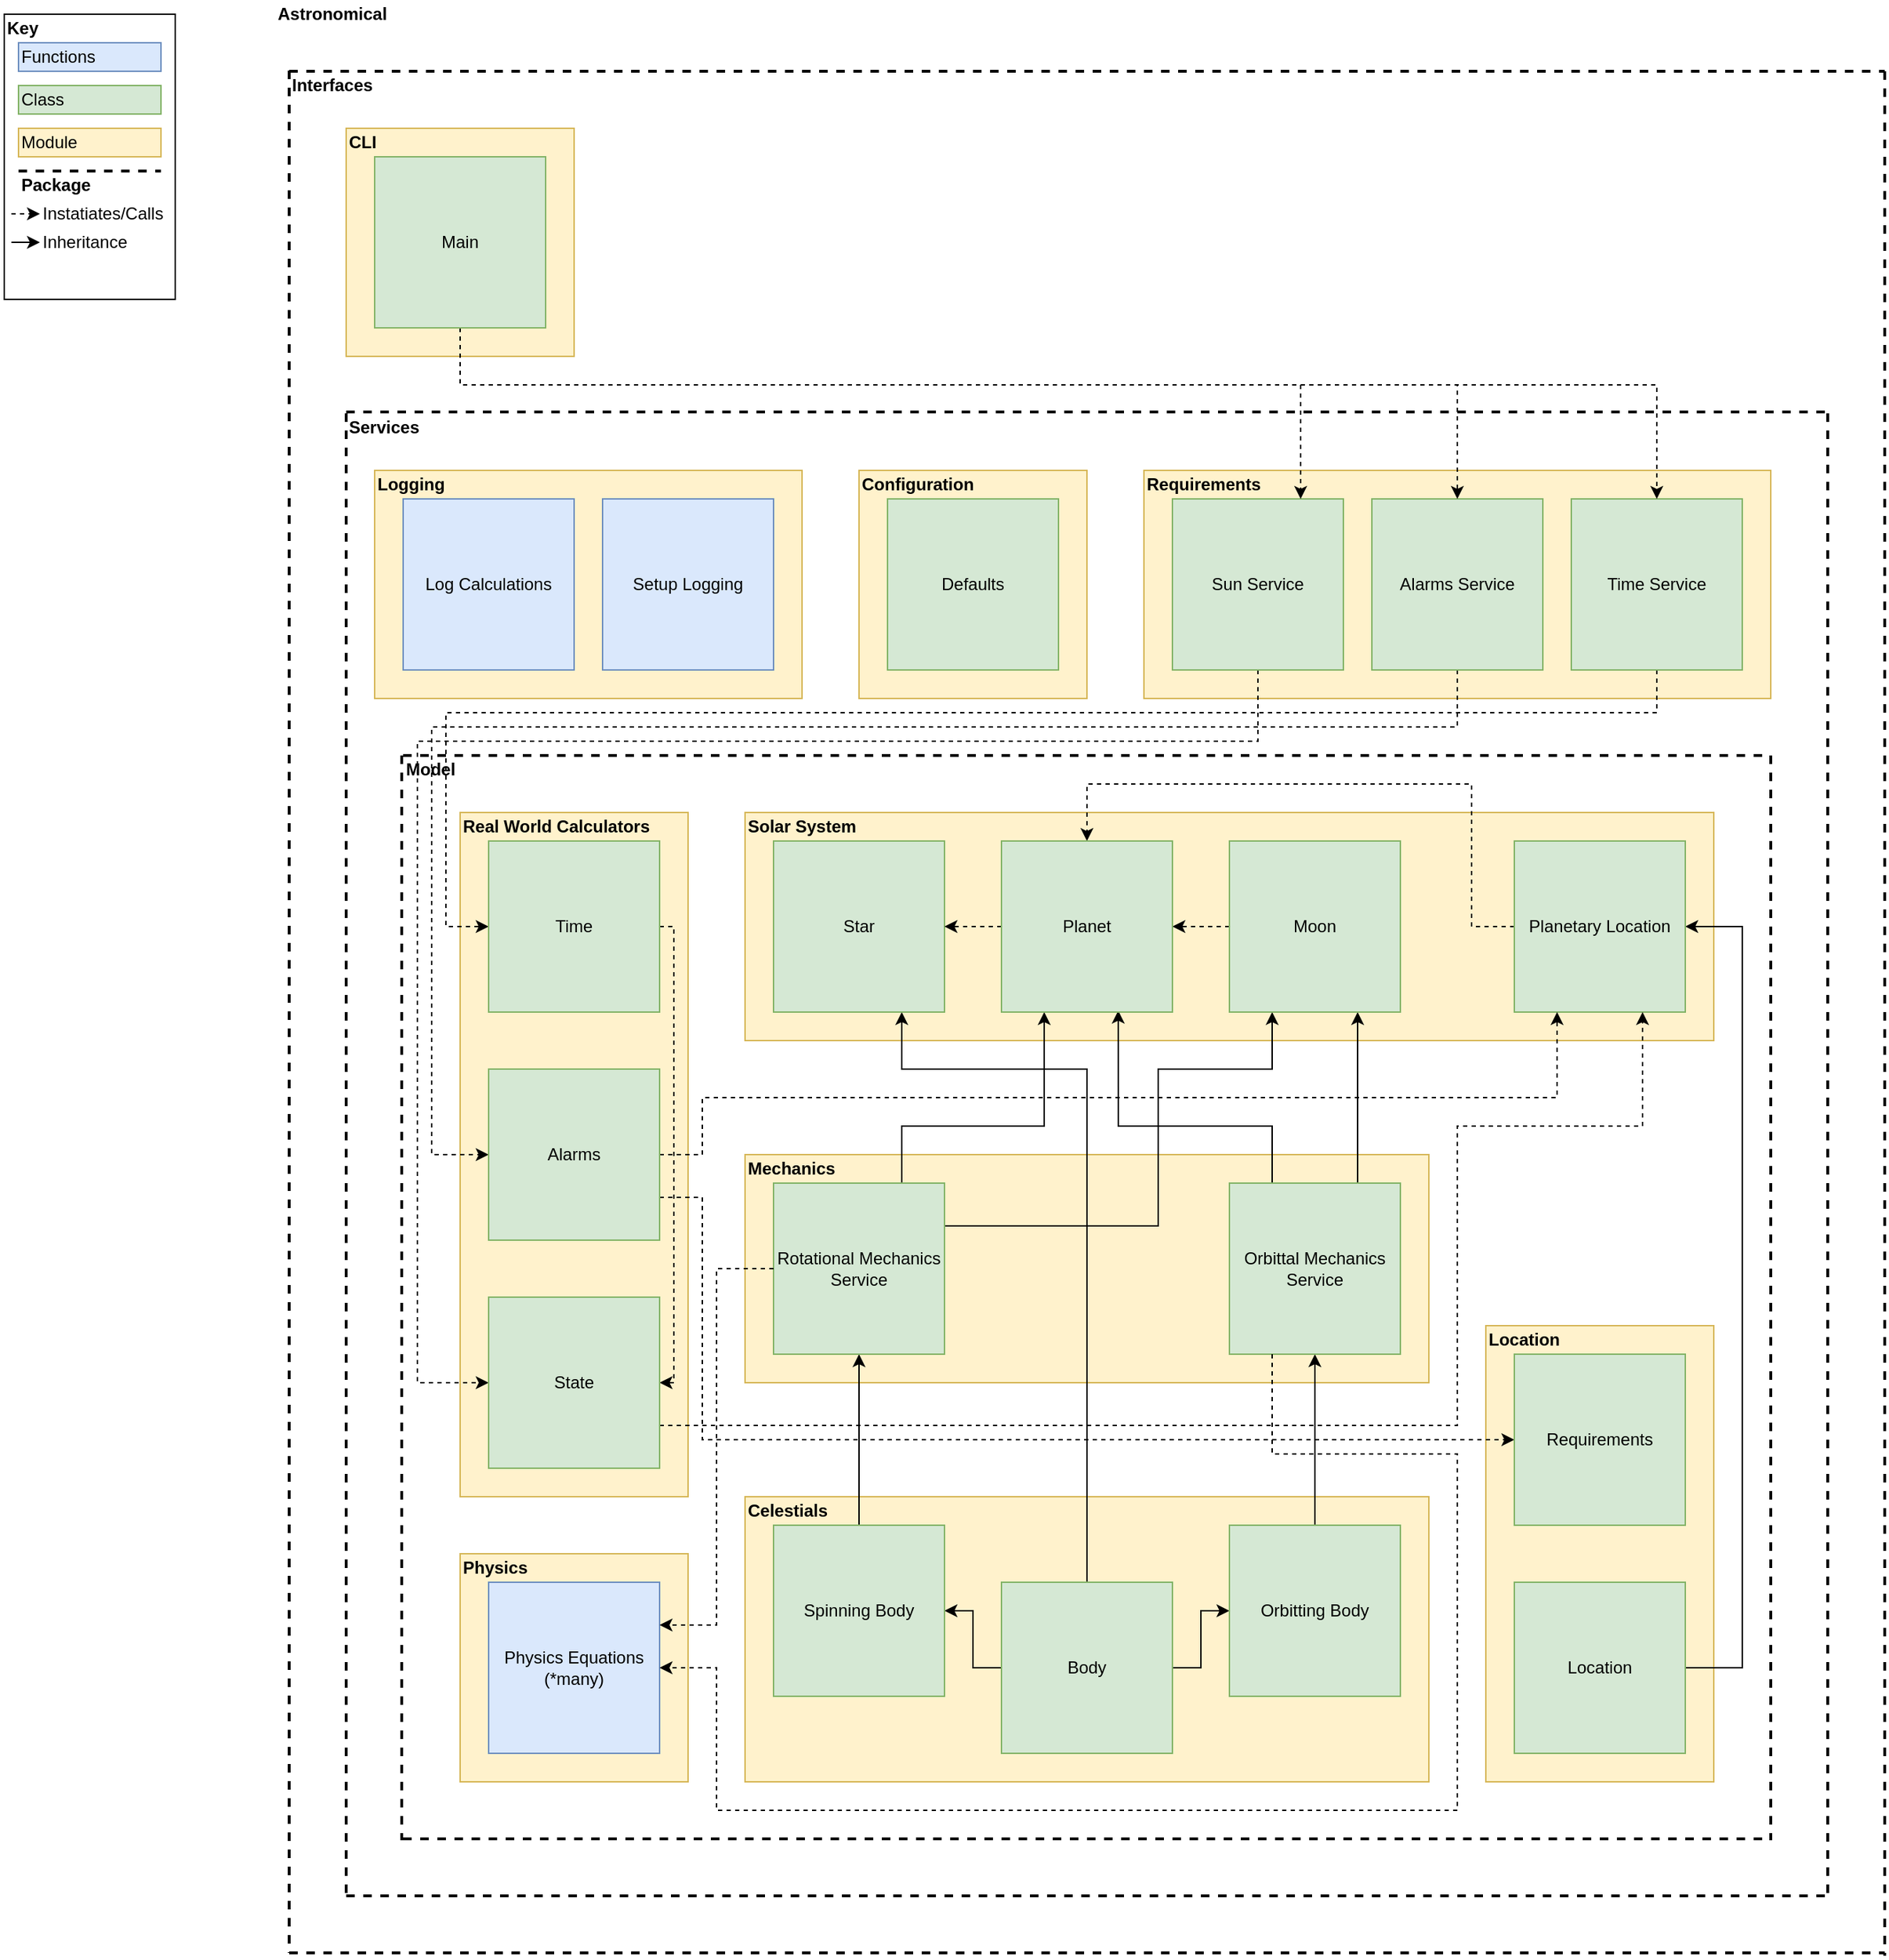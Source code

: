 <mxfile version="16.0.2" type="device"><diagram id="ip_KB9IGlWYxSLLuEXE5" name="Page-1"><mxGraphModel dx="2548" dy="1526" grid="1" gridSize="10" guides="1" tooltips="1" connect="1" arrows="1" fold="1" page="0" pageScale="1" pageWidth="827" pageHeight="1169" math="0" shadow="0"><root><mxCell id="0"/><mxCell id="1" parent="0"/><mxCell id="tpx01suNOlO5F6t2_XO--81" value="" style="rounded=0;whiteSpace=wrap;html=1;fillColor=#fff2cc;strokeColor=#d6b656;" parent="1" vertex="1"><mxGeometry x="-620" y="-620" width="160" height="160" as="geometry"/></mxCell><mxCell id="V5WSvhNmFbTHU-dBUYlK-14" value="" style="rounded=0;whiteSpace=wrap;html=1;fillColor=#fff2cc;strokeColor=#d6b656;" parent="1" vertex="1"><mxGeometry x="-540" y="-140" width="160" height="480" as="geometry"/></mxCell><mxCell id="tpx01suNOlO5F6t2_XO--30" value="" style="rounded=0;whiteSpace=wrap;html=1;fillColor=#fff2cc;strokeColor=#d6b656;" parent="1" vertex="1"><mxGeometry x="180" y="220" width="160" height="320" as="geometry"/></mxCell><mxCell id="tpx01suNOlO5F6t2_XO--28" value="" style="rounded=0;whiteSpace=wrap;html=1;fillColor=#fff2cc;strokeColor=#d6b656;" parent="1" vertex="1"><mxGeometry x="-340" y="340" width="480" height="200" as="geometry"/></mxCell><mxCell id="tpx01suNOlO5F6t2_XO--25" value="" style="rounded=0;whiteSpace=wrap;html=1;fillColor=#fff2cc;strokeColor=#d6b656;" parent="1" vertex="1"><mxGeometry x="-340" y="-140" width="680" height="160" as="geometry"/></mxCell><mxCell id="tpx01suNOlO5F6t2_XO--24" value="" style="rounded=0;whiteSpace=wrap;html=1;fillColor=#fff2cc;strokeColor=#d6b656;" parent="1" vertex="1"><mxGeometry x="-340" y="100" width="480" height="160" as="geometry"/></mxCell><mxCell id="tpx01suNOlO5F6t2_XO--4" style="edgeStyle=orthogonalEdgeStyle;rounded=0;orthogonalLoop=1;jettySize=auto;html=1;exitX=0;exitY=0.5;exitDx=0;exitDy=0;entryX=1;entryY=0.5;entryDx=0;entryDy=0;" parent="1" source="tpx01suNOlO5F6t2_XO--1" target="tpx01suNOlO5F6t2_XO--3" edge="1"><mxGeometry relative="1" as="geometry"/></mxCell><mxCell id="tpx01suNOlO5F6t2_XO--5" style="edgeStyle=orthogonalEdgeStyle;rounded=0;orthogonalLoop=1;jettySize=auto;html=1;exitX=1;exitY=0.5;exitDx=0;exitDy=0;entryX=0;entryY=0.5;entryDx=0;entryDy=0;" parent="1" source="tpx01suNOlO5F6t2_XO--1" target="tpx01suNOlO5F6t2_XO--2" edge="1"><mxGeometry relative="1" as="geometry"/></mxCell><mxCell id="tpx01suNOlO5F6t2_XO--21" style="edgeStyle=orthogonalEdgeStyle;rounded=0;orthogonalLoop=1;jettySize=auto;html=1;exitX=0.5;exitY=0;exitDx=0;exitDy=0;entryX=0.75;entryY=1;entryDx=0;entryDy=0;" parent="1" source="tpx01suNOlO5F6t2_XO--1" target="tpx01suNOlO5F6t2_XO--14" edge="1"><mxGeometry relative="1" as="geometry"><Array as="points"><mxPoint x="-100" y="40"/><mxPoint x="-230" y="40"/></Array></mxGeometry></mxCell><mxCell id="tpx01suNOlO5F6t2_XO--1" value="Body" style="rounded=0;whiteSpace=wrap;html=1;fillColor=#d5e8d4;strokeColor=#82b366;" parent="1" vertex="1"><mxGeometry x="-160" y="400" width="120" height="120" as="geometry"/></mxCell><mxCell id="tpx01suNOlO5F6t2_XO--9" value="" style="edgeStyle=orthogonalEdgeStyle;rounded=0;orthogonalLoop=1;jettySize=auto;html=1;" parent="1" source="tpx01suNOlO5F6t2_XO--2" target="tpx01suNOlO5F6t2_XO--8" edge="1"><mxGeometry relative="1" as="geometry"/></mxCell><mxCell id="tpx01suNOlO5F6t2_XO--2" value="Orbitting Body" style="rounded=0;whiteSpace=wrap;html=1;fillColor=#d5e8d4;strokeColor=#82b366;" parent="1" vertex="1"><mxGeometry y="360" width="120" height="120" as="geometry"/></mxCell><mxCell id="tpx01suNOlO5F6t2_XO--7" value="" style="edgeStyle=orthogonalEdgeStyle;rounded=0;orthogonalLoop=1;jettySize=auto;html=1;" parent="1" source="tpx01suNOlO5F6t2_XO--3" target="tpx01suNOlO5F6t2_XO--6" edge="1"><mxGeometry relative="1" as="geometry"/></mxCell><mxCell id="tpx01suNOlO5F6t2_XO--3" value="Spinning Body" style="rounded=0;whiteSpace=wrap;html=1;fillColor=#d5e8d4;strokeColor=#82b366;" parent="1" vertex="1"><mxGeometry x="-320" y="360" width="120" height="120" as="geometry"/></mxCell><mxCell id="tpx01suNOlO5F6t2_XO--17" style="edgeStyle=orthogonalEdgeStyle;rounded=0;orthogonalLoop=1;jettySize=auto;html=1;exitX=0.75;exitY=0;exitDx=0;exitDy=0;entryX=0.25;entryY=1;entryDx=0;entryDy=0;" parent="1" source="tpx01suNOlO5F6t2_XO--6" target="tpx01suNOlO5F6t2_XO--16" edge="1"><mxGeometry relative="1" as="geometry"><Array as="points"><mxPoint x="-230" y="80"/><mxPoint x="-130" y="80"/></Array></mxGeometry></mxCell><mxCell id="tpx01suNOlO5F6t2_XO--18" style="edgeStyle=orthogonalEdgeStyle;rounded=0;orthogonalLoop=1;jettySize=auto;html=1;exitX=1;exitY=0.25;exitDx=0;exitDy=0;entryX=0.25;entryY=1;entryDx=0;entryDy=0;" parent="1" source="tpx01suNOlO5F6t2_XO--6" target="tpx01suNOlO5F6t2_XO--15" edge="1"><mxGeometry relative="1" as="geometry"><Array as="points"><mxPoint x="-50" y="150"/><mxPoint x="-50" y="40"/><mxPoint x="30" y="40"/></Array></mxGeometry></mxCell><mxCell id="tpx01suNOlO5F6t2_XO--6" value="Rotational Mechanics Service" style="rounded=0;whiteSpace=wrap;html=1;fillColor=#d5e8d4;strokeColor=#82b366;" parent="1" vertex="1"><mxGeometry x="-320" y="120" width="120" height="120" as="geometry"/></mxCell><mxCell id="tpx01suNOlO5F6t2_XO--19" style="edgeStyle=orthogonalEdgeStyle;rounded=0;orthogonalLoop=1;jettySize=auto;html=1;exitX=0.25;exitY=0;exitDx=0;exitDy=0;entryX=0.683;entryY=0.992;entryDx=0;entryDy=0;entryPerimeter=0;" parent="1" source="tpx01suNOlO5F6t2_XO--8" target="tpx01suNOlO5F6t2_XO--16" edge="1"><mxGeometry relative="1" as="geometry"><Array as="points"><mxPoint x="30" y="80"/><mxPoint x="-78" y="80"/></Array></mxGeometry></mxCell><mxCell id="tpx01suNOlO5F6t2_XO--20" style="edgeStyle=orthogonalEdgeStyle;rounded=0;orthogonalLoop=1;jettySize=auto;html=1;exitX=0.75;exitY=0;exitDx=0;exitDy=0;entryX=0.75;entryY=1;entryDx=0;entryDy=0;" parent="1" source="tpx01suNOlO5F6t2_XO--8" target="tpx01suNOlO5F6t2_XO--15" edge="1"><mxGeometry relative="1" as="geometry"/></mxCell><mxCell id="tpx01suNOlO5F6t2_XO--8" value="Orbittal Mechanics Service" style="rounded=0;whiteSpace=wrap;html=1;fillColor=#d5e8d4;strokeColor=#82b366;" parent="1" vertex="1"><mxGeometry y="120" width="120" height="120" as="geometry"/></mxCell><mxCell id="tpx01suNOlO5F6t2_XO--10" value="" style="edgeStyle=orthogonalEdgeStyle;rounded=0;orthogonalLoop=1;jettySize=auto;html=1;" parent="1" source="tpx01suNOlO5F6t2_XO--11" target="tpx01suNOlO5F6t2_XO--12" edge="1"><mxGeometry relative="1" as="geometry"><Array as="points"><mxPoint x="360" y="460"/><mxPoint x="360" y="-60"/></Array></mxGeometry></mxCell><mxCell id="tpx01suNOlO5F6t2_XO--11" value="Location" style="rounded=0;whiteSpace=wrap;html=1;fillColor=#d5e8d4;strokeColor=#82b366;" parent="1" vertex="1"><mxGeometry x="200" y="400" width="120" height="120" as="geometry"/></mxCell><mxCell id="V5WSvhNmFbTHU-dBUYlK-23" style="edgeStyle=orthogonalEdgeStyle;rounded=0;orthogonalLoop=1;jettySize=auto;html=1;entryX=0.5;entryY=0;entryDx=0;entryDy=0;dashed=1;" parent="1" source="tpx01suNOlO5F6t2_XO--12" target="tpx01suNOlO5F6t2_XO--16" edge="1"><mxGeometry relative="1" as="geometry"><Array as="points"><mxPoint x="170" y="-60"/><mxPoint x="170" y="-160"/><mxPoint x="-100" y="-160"/></Array></mxGeometry></mxCell><mxCell id="tpx01suNOlO5F6t2_XO--12" value="Planetary Location" style="rounded=0;whiteSpace=wrap;html=1;fillColor=#d5e8d4;strokeColor=#82b366;" parent="1" vertex="1"><mxGeometry x="200" y="-120" width="120" height="120" as="geometry"/></mxCell><mxCell id="tpx01suNOlO5F6t2_XO--13" value="" style="endArrow=none;dashed=1;html=1;rounded=0;strokeWidth=2;" parent="1" edge="1"><mxGeometry width="50" height="50" relative="1" as="geometry"><mxPoint x="-580" y="-180" as="sourcePoint"/><mxPoint x="380" y="-180" as="targetPoint"/></mxGeometry></mxCell><mxCell id="tpx01suNOlO5F6t2_XO--14" value="Star" style="rounded=0;whiteSpace=wrap;html=1;fillColor=#d5e8d4;strokeColor=#82b366;" parent="1" vertex="1"><mxGeometry x="-320" y="-120" width="120" height="120" as="geometry"/></mxCell><mxCell id="tpx01suNOlO5F6t2_XO--22" style="edgeStyle=orthogonalEdgeStyle;rounded=0;orthogonalLoop=1;jettySize=auto;html=1;exitX=0;exitY=0.5;exitDx=0;exitDy=0;entryX=1;entryY=0.5;entryDx=0;entryDy=0;dashed=1;" parent="1" source="tpx01suNOlO5F6t2_XO--15" target="tpx01suNOlO5F6t2_XO--16" edge="1"><mxGeometry relative="1" as="geometry"/></mxCell><mxCell id="tpx01suNOlO5F6t2_XO--15" value="Moon" style="rounded=0;whiteSpace=wrap;html=1;fillColor=#d5e8d4;strokeColor=#82b366;" parent="1" vertex="1"><mxGeometry y="-120" width="120" height="120" as="geometry"/></mxCell><mxCell id="tpx01suNOlO5F6t2_XO--23" value="" style="edgeStyle=orthogonalEdgeStyle;rounded=0;orthogonalLoop=1;jettySize=auto;html=1;dashed=1;" parent="1" source="tpx01suNOlO5F6t2_XO--16" target="tpx01suNOlO5F6t2_XO--14" edge="1"><mxGeometry relative="1" as="geometry"/></mxCell><mxCell id="tpx01suNOlO5F6t2_XO--16" value="Planet" style="rounded=0;whiteSpace=wrap;html=1;fillColor=#d5e8d4;strokeColor=#82b366;" parent="1" vertex="1"><mxGeometry x="-160" y="-120" width="120" height="120" as="geometry"/></mxCell><mxCell id="tpx01suNOlO5F6t2_XO--26" value="&lt;b&gt;Solar System&lt;/b&gt;" style="text;html=1;strokeColor=none;fillColor=none;align=left;verticalAlign=middle;whiteSpace=wrap;rounded=0;" parent="1" vertex="1"><mxGeometry x="-340" y="-140" width="80" height="20" as="geometry"/></mxCell><mxCell id="tpx01suNOlO5F6t2_XO--27" value="&lt;b&gt;Mechanics&lt;/b&gt;" style="text;html=1;strokeColor=none;fillColor=none;align=left;verticalAlign=middle;whiteSpace=wrap;rounded=0;" parent="1" vertex="1"><mxGeometry x="-340" y="100" width="80" height="20" as="geometry"/></mxCell><mxCell id="tpx01suNOlO5F6t2_XO--29" value="&lt;b&gt;Celestials&lt;/b&gt;" style="text;html=1;strokeColor=none;fillColor=none;align=left;verticalAlign=middle;whiteSpace=wrap;rounded=0;" parent="1" vertex="1"><mxGeometry x="-340" y="340" width="80" height="20" as="geometry"/></mxCell><mxCell id="tpx01suNOlO5F6t2_XO--34" value="&lt;b&gt;Model&lt;/b&gt;" style="text;html=1;strokeColor=none;fillColor=none;align=left;verticalAlign=middle;whiteSpace=wrap;rounded=0;" parent="1" vertex="1"><mxGeometry x="-580" y="-180" width="80" height="20" as="geometry"/></mxCell><mxCell id="tpx01suNOlO5F6t2_XO--35" value="" style="rounded=0;whiteSpace=wrap;html=1;fillColor=#fff2cc;strokeColor=#d6b656;" parent="1" vertex="1"><mxGeometry x="-540" y="380" width="160" height="160" as="geometry"/></mxCell><mxCell id="tpx01suNOlO5F6t2_XO--36" value="Physics Equations&lt;br&gt;(*many)" style="rounded=0;whiteSpace=wrap;html=1;fillColor=#dae8fc;strokeColor=#6c8ebf;" parent="1" vertex="1"><mxGeometry x="-520" y="400" width="120" height="120" as="geometry"/></mxCell><mxCell id="tpx01suNOlO5F6t2_XO--37" value="&lt;b&gt;Physics&lt;/b&gt;" style="text;html=1;strokeColor=none;fillColor=none;align=left;verticalAlign=middle;whiteSpace=wrap;rounded=0;" parent="1" vertex="1"><mxGeometry x="-540" y="380" width="80" height="20" as="geometry"/></mxCell><mxCell id="tpx01suNOlO5F6t2_XO--40" style="edgeStyle=orthogonalEdgeStyle;rounded=0;orthogonalLoop=1;jettySize=auto;html=1;entryX=1;entryY=0.5;entryDx=0;entryDy=0;dashed=1;strokeWidth=1;exitX=0.25;exitY=1;exitDx=0;exitDy=0;" parent="1" source="tpx01suNOlO5F6t2_XO--8" target="tpx01suNOlO5F6t2_XO--36" edge="1"><mxGeometry relative="1" as="geometry"><Array as="points"><mxPoint x="30" y="310"/><mxPoint x="160" y="310"/><mxPoint x="160" y="560"/><mxPoint x="-360" y="560"/><mxPoint x="-360" y="460"/></Array></mxGeometry></mxCell><mxCell id="tpx01suNOlO5F6t2_XO--42" value="" style="rounded=0;whiteSpace=wrap;html=1;" parent="1" vertex="1"><mxGeometry x="-860" y="-700" width="120" height="200" as="geometry"/></mxCell><mxCell id="tpx01suNOlO5F6t2_XO--43" value="&lt;b&gt;Key&lt;/b&gt;" style="text;html=1;strokeColor=none;fillColor=none;align=left;verticalAlign=middle;whiteSpace=wrap;rounded=0;" parent="1" vertex="1"><mxGeometry x="-860" y="-700" width="80" height="20" as="geometry"/></mxCell><mxCell id="tpx01suNOlO5F6t2_XO--45" value="Module" style="rounded=0;whiteSpace=wrap;html=1;fillColor=#fff2cc;strokeColor=#d6b656;align=left;" parent="1" vertex="1"><mxGeometry x="-850" y="-620" width="100" height="20" as="geometry"/></mxCell><mxCell id="tpx01suNOlO5F6t2_XO--46" value="Class" style="rounded=0;whiteSpace=wrap;html=1;fillColor=#d5e8d4;strokeColor=#82b366;align=left;" parent="1" vertex="1"><mxGeometry x="-850" y="-650" width="100" height="20" as="geometry"/></mxCell><mxCell id="tpx01suNOlO5F6t2_XO--47" value="Functions" style="rounded=0;whiteSpace=wrap;html=1;fillColor=#dae8fc;strokeColor=#6c8ebf;align=left;" parent="1" vertex="1"><mxGeometry x="-850" y="-680" width="100" height="20" as="geometry"/></mxCell><mxCell id="tpx01suNOlO5F6t2_XO--48" value="" style="endArrow=classic;html=1;rounded=0;dashed=1;strokeWidth=1;" parent="1" edge="1"><mxGeometry width="50" height="50" relative="1" as="geometry"><mxPoint x="-855" y="-560" as="sourcePoint"/><mxPoint x="-835" y="-560" as="targetPoint"/></mxGeometry></mxCell><mxCell id="tpx01suNOlO5F6t2_XO--49" value="Instatiates/Calls" style="text;html=1;strokeColor=none;fillColor=none;align=left;verticalAlign=middle;whiteSpace=wrap;rounded=0;" parent="1" vertex="1"><mxGeometry x="-835" y="-570" width="70" height="20" as="geometry"/></mxCell><mxCell id="tpx01suNOlO5F6t2_XO--51" value="" style="endArrow=classic;html=1;rounded=0;strokeWidth=1;" parent="1" edge="1"><mxGeometry width="50" height="50" relative="1" as="geometry"><mxPoint x="-855" y="-540" as="sourcePoint"/><mxPoint x="-835" y="-540" as="targetPoint"/></mxGeometry></mxCell><mxCell id="tpx01suNOlO5F6t2_XO--52" value="Inheritance" style="text;html=1;strokeColor=none;fillColor=none;align=left;verticalAlign=middle;whiteSpace=wrap;rounded=0;" parent="1" vertex="1"><mxGeometry x="-835" y="-550" width="70" height="20" as="geometry"/></mxCell><mxCell id="tpx01suNOlO5F6t2_XO--54" value="" style="endArrow=none;dashed=1;html=1;rounded=0;strokeWidth=2;" parent="1" edge="1"><mxGeometry width="50" height="50" relative="1" as="geometry"><mxPoint x="-850" y="-590" as="sourcePoint"/><mxPoint x="-750" y="-590" as="targetPoint"/></mxGeometry></mxCell><mxCell id="tpx01suNOlO5F6t2_XO--55" value="&lt;b&gt;Package&lt;/b&gt;" style="text;html=1;strokeColor=none;fillColor=none;align=left;verticalAlign=middle;whiteSpace=wrap;rounded=0;" parent="1" vertex="1"><mxGeometry x="-850" y="-590" width="80" height="20" as="geometry"/></mxCell><mxCell id="tpx01suNOlO5F6t2_XO--56" value="" style="rounded=0;whiteSpace=wrap;html=1;fillColor=#fff2cc;strokeColor=#d6b656;" parent="1" vertex="1"><mxGeometry x="-60" y="-380" width="440" height="160" as="geometry"/></mxCell><mxCell id="V5WSvhNmFbTHU-dBUYlK-27" style="edgeStyle=orthogonalEdgeStyle;rounded=0;orthogonalLoop=1;jettySize=auto;html=1;exitX=0.5;exitY=1;exitDx=0;exitDy=0;entryX=0;entryY=0.5;entryDx=0;entryDy=0;dashed=1;" parent="1" source="tpx01suNOlO5F6t2_XO--60" target="V5WSvhNmFbTHU-dBUYlK-18" edge="1"><mxGeometry relative="1" as="geometry"><Array as="points"><mxPoint x="300" y="-210"/><mxPoint x="-550" y="-210"/><mxPoint x="-550" y="-60"/></Array><mxPoint x="-520" y="-60" as="targetPoint"/></mxGeometry></mxCell><mxCell id="LL4eN16efLtzaJMI8UkI-1" style="edgeStyle=orthogonalEdgeStyle;rounded=0;orthogonalLoop=1;jettySize=auto;html=1;exitX=0.5;exitY=1;exitDx=0;exitDy=0;entryX=0;entryY=0.5;entryDx=0;entryDy=0;dashed=1;" parent="1" source="tpx01suNOlO5F6t2_XO--58" target="FMvdpxTyUdPgLN7G49Xh-1" edge="1"><mxGeometry relative="1" as="geometry"><Array as="points"><mxPoint x="20" y="-190"/><mxPoint x="-570" y="-190"/><mxPoint x="-570" y="260"/></Array></mxGeometry></mxCell><mxCell id="tpx01suNOlO5F6t2_XO--58" value="Sun Service" style="rounded=0;whiteSpace=wrap;html=1;fillColor=#d5e8d4;strokeColor=#82b366;" parent="1" vertex="1"><mxGeometry x="-40" y="-360" width="120" height="120" as="geometry"/></mxCell><mxCell id="tpx01suNOlO5F6t2_XO--60" value="Time Service" style="rounded=0;whiteSpace=wrap;html=1;fillColor=#d5e8d4;strokeColor=#82b366;" parent="1" vertex="1"><mxGeometry x="240" y="-360" width="120" height="120" as="geometry"/></mxCell><mxCell id="V5WSvhNmFbTHU-dBUYlK-31" style="edgeStyle=orthogonalEdgeStyle;rounded=0;orthogonalLoop=1;jettySize=auto;html=1;exitX=0.5;exitY=1;exitDx=0;exitDy=0;entryX=0;entryY=0.5;entryDx=0;entryDy=0;dashed=1;" parent="1" source="tpx01suNOlO5F6t2_XO--62" target="V5WSvhNmFbTHU-dBUYlK-17" edge="1"><mxGeometry relative="1" as="geometry"><Array as="points"><mxPoint x="160" y="-200"/><mxPoint x="-560" y="-200"/><mxPoint x="-560" y="100"/></Array></mxGeometry></mxCell><mxCell id="tpx01suNOlO5F6t2_XO--62" value="Alarms Service" style="rounded=0;whiteSpace=wrap;html=1;fillColor=#d5e8d4;strokeColor=#82b366;" parent="1" vertex="1"><mxGeometry x="100" y="-360" width="120" height="120" as="geometry"/></mxCell><mxCell id="tpx01suNOlO5F6t2_XO--63" value="&lt;b&gt;Requirements&lt;/b&gt;" style="text;html=1;strokeColor=none;fillColor=none;align=left;verticalAlign=middle;whiteSpace=wrap;rounded=0;" parent="1" vertex="1"><mxGeometry x="-60" y="-380" width="90" height="20" as="geometry"/></mxCell><mxCell id="tpx01suNOlO5F6t2_XO--66" value="" style="rounded=0;whiteSpace=wrap;html=1;fillColor=#fff2cc;strokeColor=#d6b656;" parent="1" vertex="1"><mxGeometry x="-600" y="-380" width="300" height="160" as="geometry"/></mxCell><mxCell id="tpx01suNOlO5F6t2_XO--67" value="Log Calculations" style="rounded=0;whiteSpace=wrap;html=1;fillColor=#dae8fc;strokeColor=#6c8ebf;" parent="1" vertex="1"><mxGeometry x="-580" y="-360" width="120" height="120" as="geometry"/></mxCell><mxCell id="tpx01suNOlO5F6t2_XO--70" value="&lt;b&gt;Logging&lt;/b&gt;" style="text;html=1;strokeColor=none;fillColor=none;align=left;verticalAlign=middle;whiteSpace=wrap;rounded=0;" parent="1" vertex="1"><mxGeometry x="-600" y="-380" width="80" height="20" as="geometry"/></mxCell><mxCell id="tpx01suNOlO5F6t2_XO--71" value="Setup Logging" style="rounded=0;whiteSpace=wrap;html=1;fillColor=#dae8fc;strokeColor=#6c8ebf;" parent="1" vertex="1"><mxGeometry x="-440" y="-360" width="120" height="120" as="geometry"/></mxCell><mxCell id="tpx01suNOlO5F6t2_XO--72" value="" style="rounded=0;whiteSpace=wrap;html=1;fillColor=#fff2cc;strokeColor=#d6b656;" parent="1" vertex="1"><mxGeometry x="-260" y="-380" width="160" height="160" as="geometry"/></mxCell><mxCell id="tpx01suNOlO5F6t2_XO--74" value="&lt;b&gt;Configuration&lt;/b&gt;" style="text;html=1;strokeColor=none;fillColor=none;align=left;verticalAlign=middle;whiteSpace=wrap;rounded=0;" parent="1" vertex="1"><mxGeometry x="-260" y="-380" width="80" height="20" as="geometry"/></mxCell><mxCell id="tpx01suNOlO5F6t2_XO--75" value="Defaults" style="rounded=0;whiteSpace=wrap;html=1;fillColor=#d5e8d4;strokeColor=#82b366;" parent="1" vertex="1"><mxGeometry x="-240" y="-360" width="120" height="120" as="geometry"/></mxCell><mxCell id="tpx01suNOlO5F6t2_XO--77" value="" style="endArrow=none;dashed=1;html=1;rounded=0;strokeWidth=2;" parent="1" edge="1"><mxGeometry width="50" height="50" relative="1" as="geometry"><mxPoint x="420" y="-420" as="sourcePoint"/><mxPoint x="420" y="622" as="targetPoint"/></mxGeometry></mxCell><mxCell id="tpx01suNOlO5F6t2_XO--78" value="&lt;b&gt;Services&lt;/b&gt;" style="text;html=1;strokeColor=none;fillColor=none;align=left;verticalAlign=middle;whiteSpace=wrap;rounded=0;" parent="1" vertex="1"><mxGeometry x="-620" y="-420" width="80" height="20" as="geometry"/></mxCell><mxCell id="tpx01suNOlO5F6t2_XO--80" value="&lt;b&gt;Astronomical&lt;/b&gt;" style="text;html=1;strokeColor=none;fillColor=none;align=left;verticalAlign=middle;whiteSpace=wrap;rounded=0;" parent="1" vertex="1"><mxGeometry x="-670" y="-710" width="80" height="20" as="geometry"/></mxCell><mxCell id="tpx01suNOlO5F6t2_XO--83" value="&lt;b&gt;CLI&lt;/b&gt;" style="text;html=1;strokeColor=none;fillColor=none;align=left;verticalAlign=middle;whiteSpace=wrap;rounded=0;" parent="1" vertex="1"><mxGeometry x="-620" y="-620" width="80" height="20" as="geometry"/></mxCell><mxCell id="FMvdpxTyUdPgLN7G49Xh-3" style="edgeStyle=orthogonalEdgeStyle;rounded=0;orthogonalLoop=1;jettySize=auto;html=1;exitX=0.5;exitY=1;exitDx=0;exitDy=0;entryX=0.5;entryY=0;entryDx=0;entryDy=0;dashed=1;" edge="1" parent="1" source="tpx01suNOlO5F6t2_XO--84" target="tpx01suNOlO5F6t2_XO--60"><mxGeometry relative="1" as="geometry"><Array as="points"><mxPoint x="-540" y="-440"/><mxPoint x="300" y="-440"/></Array></mxGeometry></mxCell><mxCell id="FMvdpxTyUdPgLN7G49Xh-4" style="edgeStyle=orthogonalEdgeStyle;rounded=0;orthogonalLoop=1;jettySize=auto;html=1;exitX=0.5;exitY=1;exitDx=0;exitDy=0;dashed=1;" edge="1" parent="1" source="tpx01suNOlO5F6t2_XO--84" target="tpx01suNOlO5F6t2_XO--62"><mxGeometry relative="1" as="geometry"><Array as="points"><mxPoint x="-540" y="-440"/><mxPoint x="160" y="-440"/></Array></mxGeometry></mxCell><mxCell id="FMvdpxTyUdPgLN7G49Xh-5" style="edgeStyle=orthogonalEdgeStyle;rounded=0;orthogonalLoop=1;jettySize=auto;html=1;exitX=0.5;exitY=1;exitDx=0;exitDy=0;entryX=0.75;entryY=0;entryDx=0;entryDy=0;dashed=1;" edge="1" parent="1" source="tpx01suNOlO5F6t2_XO--84" target="tpx01suNOlO5F6t2_XO--58"><mxGeometry relative="1" as="geometry"><Array as="points"><mxPoint x="-540" y="-440"/><mxPoint x="50" y="-440"/></Array></mxGeometry></mxCell><mxCell id="tpx01suNOlO5F6t2_XO--84" value="Main" style="rounded=0;whiteSpace=wrap;html=1;fillColor=#d5e8d4;strokeColor=#82b366;" parent="1" vertex="1"><mxGeometry x="-600" y="-600" width="120" height="120" as="geometry"/></mxCell><mxCell id="tpx01suNOlO5F6t2_XO--31" value="&lt;b&gt;Location&lt;/b&gt;" style="text;html=1;strokeColor=none;fillColor=none;align=left;verticalAlign=middle;whiteSpace=wrap;rounded=0;" parent="1" vertex="1"><mxGeometry x="180" y="220" width="80" height="20" as="geometry"/></mxCell><mxCell id="tpx01suNOlO5F6t2_XO--87" style="edgeStyle=orthogonalEdgeStyle;rounded=0;orthogonalLoop=1;jettySize=auto;html=1;exitX=0;exitY=0.5;exitDx=0;exitDy=0;strokeWidth=1;dashed=1;entryX=1;entryY=0.25;entryDx=0;entryDy=0;" parent="1" source="tpx01suNOlO5F6t2_XO--6" target="tpx01suNOlO5F6t2_XO--36" edge="1"><mxGeometry relative="1" as="geometry"><Array as="points"><mxPoint x="-360" y="180"/><mxPoint x="-360" y="430"/></Array></mxGeometry></mxCell><mxCell id="V5WSvhNmFbTHU-dBUYlK-2" value="" style="endArrow=none;dashed=1;html=1;rounded=0;strokeWidth=2;" parent="1" edge="1"><mxGeometry width="50" height="50" relative="1" as="geometry"><mxPoint x="-581" y="-180" as="sourcePoint"/><mxPoint x="-581" y="581" as="targetPoint"/></mxGeometry></mxCell><mxCell id="V5WSvhNmFbTHU-dBUYlK-3" value="" style="endArrow=none;dashed=1;html=1;rounded=0;strokeWidth=2;" parent="1" edge="1"><mxGeometry width="50" height="50" relative="1" as="geometry"><mxPoint x="380" y="-180" as="sourcePoint"/><mxPoint x="380" y="581" as="targetPoint"/></mxGeometry></mxCell><mxCell id="V5WSvhNmFbTHU-dBUYlK-4" value="" style="endArrow=none;dashed=1;html=1;rounded=0;strokeWidth=2;" parent="1" edge="1"><mxGeometry width="50" height="50" relative="1" as="geometry"><mxPoint x="-580" y="580" as="sourcePoint"/><mxPoint x="380" y="580" as="targetPoint"/></mxGeometry></mxCell><mxCell id="V5WSvhNmFbTHU-dBUYlK-5" value="" style="endArrow=none;dashed=1;html=1;rounded=0;strokeWidth=2;" parent="1" edge="1"><mxGeometry width="50" height="50" relative="1" as="geometry"><mxPoint x="-620" y="-421" as="sourcePoint"/><mxPoint x="420" y="-421" as="targetPoint"/></mxGeometry></mxCell><mxCell id="V5WSvhNmFbTHU-dBUYlK-6" value="" style="endArrow=none;dashed=1;html=1;rounded=0;strokeWidth=2;" parent="1" edge="1"><mxGeometry width="50" height="50" relative="1" as="geometry"><mxPoint x="-620" y="620" as="sourcePoint"/><mxPoint x="420" y="620" as="targetPoint"/></mxGeometry></mxCell><mxCell id="V5WSvhNmFbTHU-dBUYlK-7" value="" style="endArrow=none;dashed=1;html=1;rounded=0;strokeWidth=2;" parent="1" edge="1"><mxGeometry width="50" height="50" relative="1" as="geometry"><mxPoint x="-620" y="-420" as="sourcePoint"/><mxPoint x="-620" y="620.5" as="targetPoint"/></mxGeometry></mxCell><mxCell id="V5WSvhNmFbTHU-dBUYlK-8" value="" style="endArrow=none;dashed=1;html=1;rounded=0;strokeWidth=2;" parent="1" edge="1"><mxGeometry width="50" height="50" relative="1" as="geometry"><mxPoint x="-660" y="-660" as="sourcePoint"/><mxPoint x="460" y="-660" as="targetPoint"/></mxGeometry></mxCell><mxCell id="V5WSvhNmFbTHU-dBUYlK-9" value="" style="endArrow=none;dashed=1;html=1;rounded=0;strokeWidth=2;" parent="1" edge="1"><mxGeometry width="50" height="50" relative="1" as="geometry"><mxPoint x="-660" y="-660.5" as="sourcePoint"/><mxPoint x="-660" y="660" as="targetPoint"/></mxGeometry></mxCell><mxCell id="V5WSvhNmFbTHU-dBUYlK-10" value="" style="endArrow=none;dashed=1;html=1;rounded=0;strokeWidth=2;" parent="1" edge="1"><mxGeometry width="50" height="50" relative="1" as="geometry"><mxPoint x="-660" y="660" as="sourcePoint"/><mxPoint x="460" y="660" as="targetPoint"/></mxGeometry></mxCell><mxCell id="V5WSvhNmFbTHU-dBUYlK-11" value="" style="endArrow=none;dashed=1;html=1;rounded=0;strokeWidth=2;" parent="1" edge="1"><mxGeometry width="50" height="50" relative="1" as="geometry"><mxPoint x="460" y="-660" as="sourcePoint"/><mxPoint x="460" y="662" as="targetPoint"/></mxGeometry></mxCell><mxCell id="V5WSvhNmFbTHU-dBUYlK-12" value="&lt;b&gt;Interfaces&lt;/b&gt;" style="text;html=1;strokeColor=none;fillColor=none;align=left;verticalAlign=middle;whiteSpace=wrap;rounded=0;" parent="1" vertex="1"><mxGeometry x="-660" y="-660" width="80" height="20" as="geometry"/></mxCell><mxCell id="V5WSvhNmFbTHU-dBUYlK-15" value="&lt;b&gt;Real World Calculators&lt;/b&gt;" style="text;html=1;strokeColor=none;fillColor=none;align=left;verticalAlign=middle;whiteSpace=wrap;rounded=0;" parent="1" vertex="1"><mxGeometry x="-540" y="-140" width="140" height="20" as="geometry"/></mxCell><mxCell id="FMvdpxTyUdPgLN7G49Xh-7" style="edgeStyle=orthogonalEdgeStyle;rounded=0;orthogonalLoop=1;jettySize=auto;html=1;exitX=1;exitY=0.5;exitDx=0;exitDy=0;entryX=0.25;entryY=1;entryDx=0;entryDy=0;dashed=1;" edge="1" parent="1" source="V5WSvhNmFbTHU-dBUYlK-17" target="tpx01suNOlO5F6t2_XO--12"><mxGeometry relative="1" as="geometry"><Array as="points"><mxPoint x="-370" y="100"/><mxPoint x="-370" y="60"/><mxPoint x="230" y="60"/></Array></mxGeometry></mxCell><mxCell id="FMvdpxTyUdPgLN7G49Xh-12" style="edgeStyle=orthogonalEdgeStyle;rounded=0;orthogonalLoop=1;jettySize=auto;html=1;exitX=1;exitY=0.75;exitDx=0;exitDy=0;entryX=0;entryY=0.5;entryDx=0;entryDy=0;dashed=1;" edge="1" parent="1" source="V5WSvhNmFbTHU-dBUYlK-17" target="FMvdpxTyUdPgLN7G49Xh-8"><mxGeometry relative="1" as="geometry"><Array as="points"><mxPoint x="-370" y="130"/><mxPoint x="-370" y="300"/></Array></mxGeometry></mxCell><mxCell id="V5WSvhNmFbTHU-dBUYlK-17" value="Alarms" style="rounded=0;whiteSpace=wrap;html=1;fillColor=#d5e8d4;strokeColor=#82b366;" parent="1" vertex="1"><mxGeometry x="-520" y="40" width="120" height="120" as="geometry"/></mxCell><mxCell id="FMvdpxTyUdPgLN7G49Xh-13" style="edgeStyle=orthogonalEdgeStyle;rounded=0;orthogonalLoop=1;jettySize=auto;html=1;exitX=1;exitY=0.5;exitDx=0;exitDy=0;entryX=1;entryY=0.5;entryDx=0;entryDy=0;dashed=1;" edge="1" parent="1" source="V5WSvhNmFbTHU-dBUYlK-18" target="FMvdpxTyUdPgLN7G49Xh-1"><mxGeometry relative="1" as="geometry"><Array as="points"><mxPoint x="-390" y="-60"/><mxPoint x="-390" y="260"/></Array></mxGeometry></mxCell><mxCell id="V5WSvhNmFbTHU-dBUYlK-18" value="Time" style="rounded=0;whiteSpace=wrap;html=1;fillColor=#d5e8d4;strokeColor=#82b366;" parent="1" vertex="1"><mxGeometry x="-520" y="-120" width="120" height="120" as="geometry"/></mxCell><mxCell id="FMvdpxTyUdPgLN7G49Xh-11" style="edgeStyle=orthogonalEdgeStyle;rounded=0;orthogonalLoop=1;jettySize=auto;html=1;exitX=1;exitY=0.75;exitDx=0;exitDy=0;entryX=0.75;entryY=1;entryDx=0;entryDy=0;dashed=1;" edge="1" parent="1" source="FMvdpxTyUdPgLN7G49Xh-1" target="tpx01suNOlO5F6t2_XO--12"><mxGeometry relative="1" as="geometry"><Array as="points"><mxPoint x="160" y="290"/><mxPoint x="160" y="80"/><mxPoint x="290" y="80"/></Array></mxGeometry></mxCell><mxCell id="FMvdpxTyUdPgLN7G49Xh-1" value="State" style="rounded=0;whiteSpace=wrap;html=1;fillColor=#d5e8d4;strokeColor=#82b366;" vertex="1" parent="1"><mxGeometry x="-520" y="200" width="120" height="120" as="geometry"/></mxCell><mxCell id="FMvdpxTyUdPgLN7G49Xh-8" value="Requirements" style="rounded=0;whiteSpace=wrap;html=1;fillColor=#d5e8d4;strokeColor=#82b366;" vertex="1" parent="1"><mxGeometry x="200" y="240" width="120" height="120" as="geometry"/></mxCell></root></mxGraphModel></diagram></mxfile>